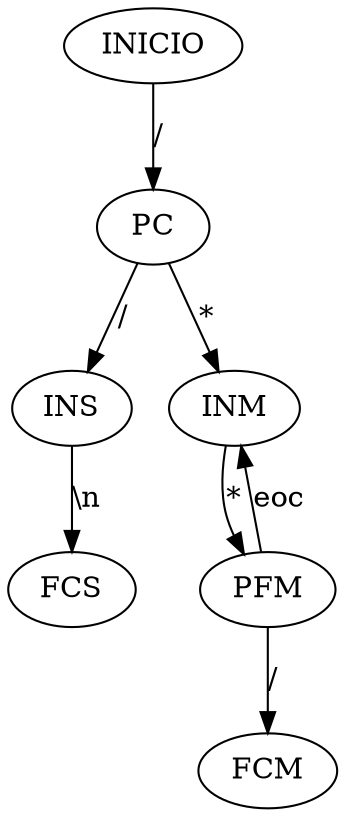 digraph RemoveComments{
	INICIO -> PC[label="/"] 
	PC -> INS[label="/"] //PC:Posible Comentario INS:Dentro de comentario simple
	PC -> INM[label="*"] //INM:Dentro de comentario multilinea
	INM -> PFM[label="*"] //PFM:Posible fin de comentario multilinea
	PFM -> FCM[label="/"]	//FCM:Fin de comentario multilinea
	INS -> FCS[label="\\n"]	//FCS:Fin de comentario simple
	PFM -> INM[label="eoc"]
}
